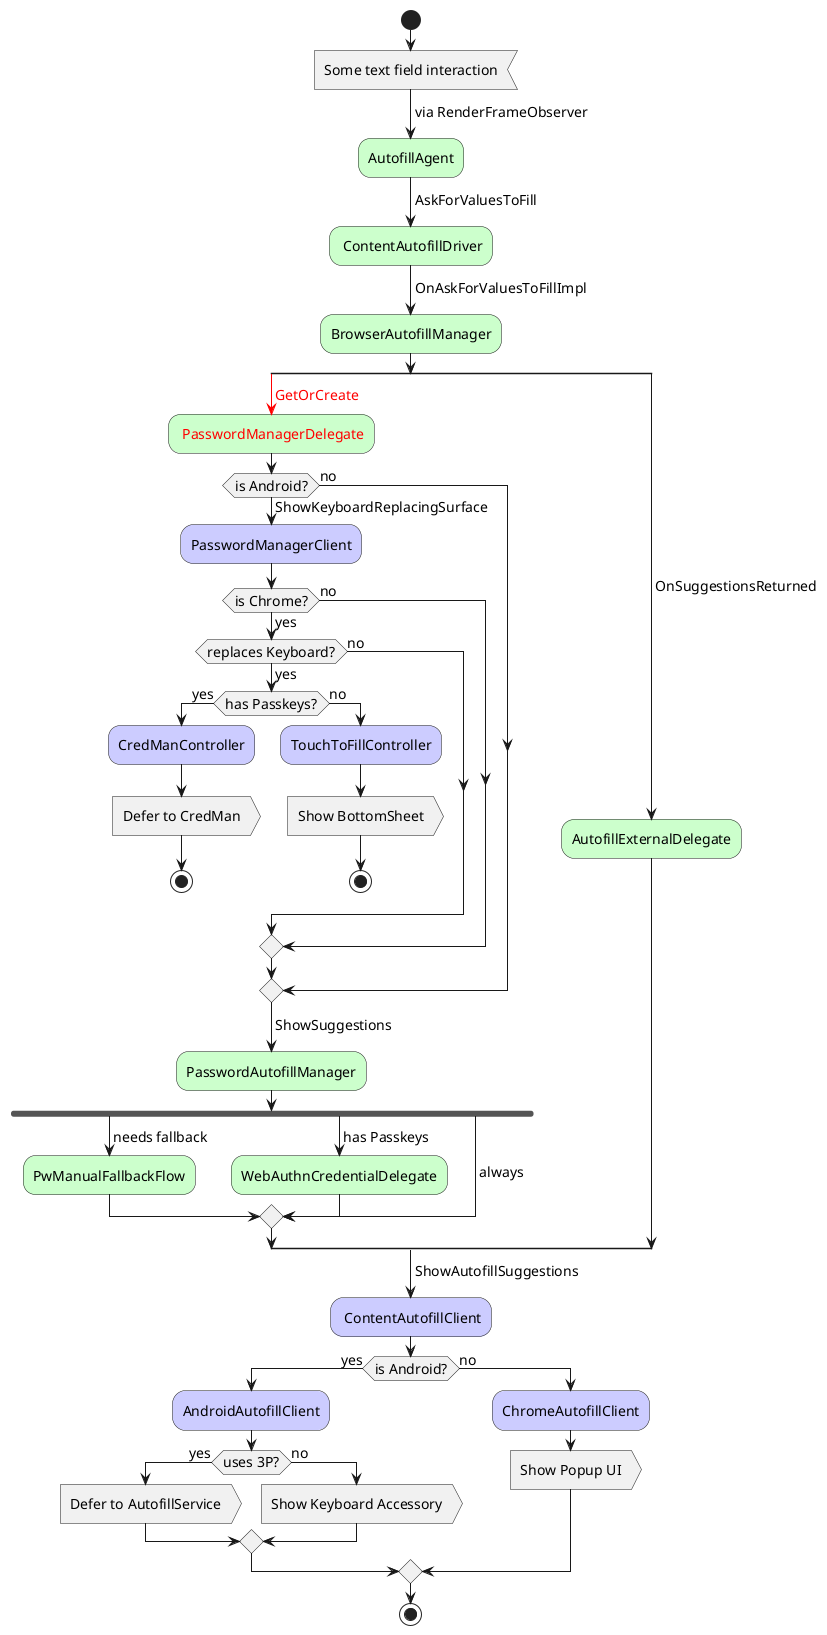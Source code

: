 ' Copyright 2025 The Chromium Authors
' Use of this source code is governed by a BSD-style license that can be
' found in the LICENSE file.

/'
 ' This sequence diagram is used in the README of this directory.
 ' Generated diagrams are by default located in
 ' `out/components/autofill/core/browser/integrators/README_obj_suggestions/*`.
 '
 ' This diagram describes the control flow from a field interaction until the
 ' eventual display of an Autofill UI.
 '/
@startuml
!pragma useVerticalIf on
start
<style>
document {
   BackgroundColor transparent
}
activityDiagram {
  FontSize 14
  FontName arial
}
skinparam ConditionEndStyle hline
</style>

:Some text field interaction; <<input>>
-> via RenderFrameObserver;
#CFC:AutofillAgent;
-> AskForValuesToFill;
#CFC: ContentAutofillDriver;
-> OnAskForValuesToFillImpl;
#CFC:BrowserAutofillManager;
split
  -[#F00]-> <color:red>GetOrCreate;
  #CFC: <color:red>PasswordManagerDelegate;
  if (is Android?) then (no)
  else (yes)
    -> ShowKeyboardReplacingSurface;
    #CCF:PasswordManagerClient;
    if (is Chrome?) then (yes)
      if (replaces Keyboard?) then (no)
      else (yes)
        if (has Passkeys?) then (yes)
          #CCF:CredManController;
          :Defer to CredMan; <<output>>
          stop
        else (no)
          #CCF:TouchToFillController;
          :Show BottomSheet; <<output>>
          stop
        endif
      endif
    else (no)
    endif
  endif
  -> ShowSuggestions;
  #CFC:PasswordAutofillManager;
  fork
    -> needs fallback;
    #CFC:PwManualFallbackFlow;
  fork again
    -> has Passkeys;
    #CFC:WebAuthnCredentialDelegate;
  fork again
    -> always;
  end merge
split again
-> OnSuggestionsReturned;
#CFC:AutofillExternalDelegate;
end split
-> ShowAutofillSuggestions;
#CCF: ContentAutofillClient;

if (is Android?) then (yes)
  #CCF:AndroidAutofillClient;
  if (uses 3P?) then (yes)
    :Defer to AutofillService; <<output>>
  else (no)
    :Show Keyboard Accessory; <<output>>
  endif
else (no)
  #CCF:ChromeAutofillClient;
  :Show Popup UI; <<output>>
endif

stop
@enduml
